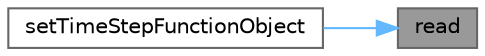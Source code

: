 digraph "read"
{
 // LATEX_PDF_SIZE
  bgcolor="transparent";
  edge [fontname=Helvetica,fontsize=10,labelfontname=Helvetica,labelfontsize=10];
  node [fontname=Helvetica,fontsize=10,shape=box,height=0.2,width=0.4];
  rankdir="RL";
  Node1 [id="Node000001",label="read",height=0.2,width=0.4,color="gray40", fillcolor="grey60", style="filled", fontcolor="black",tooltip=" "];
  Node1 -> Node2 [id="edge1_Node000001_Node000002",dir="back",color="steelblue1",style="solid",tooltip=" "];
  Node2 [id="Node000002",label="setTimeStepFunctionObject",height=0.2,width=0.4,color="grey40", fillcolor="white", style="filled",URL="$classFoam_1_1functionObjects_1_1setTimeStepFunctionObject.html#a3444e13e0862aeff1c19a301decf9c4c",tooltip=" "];
}
